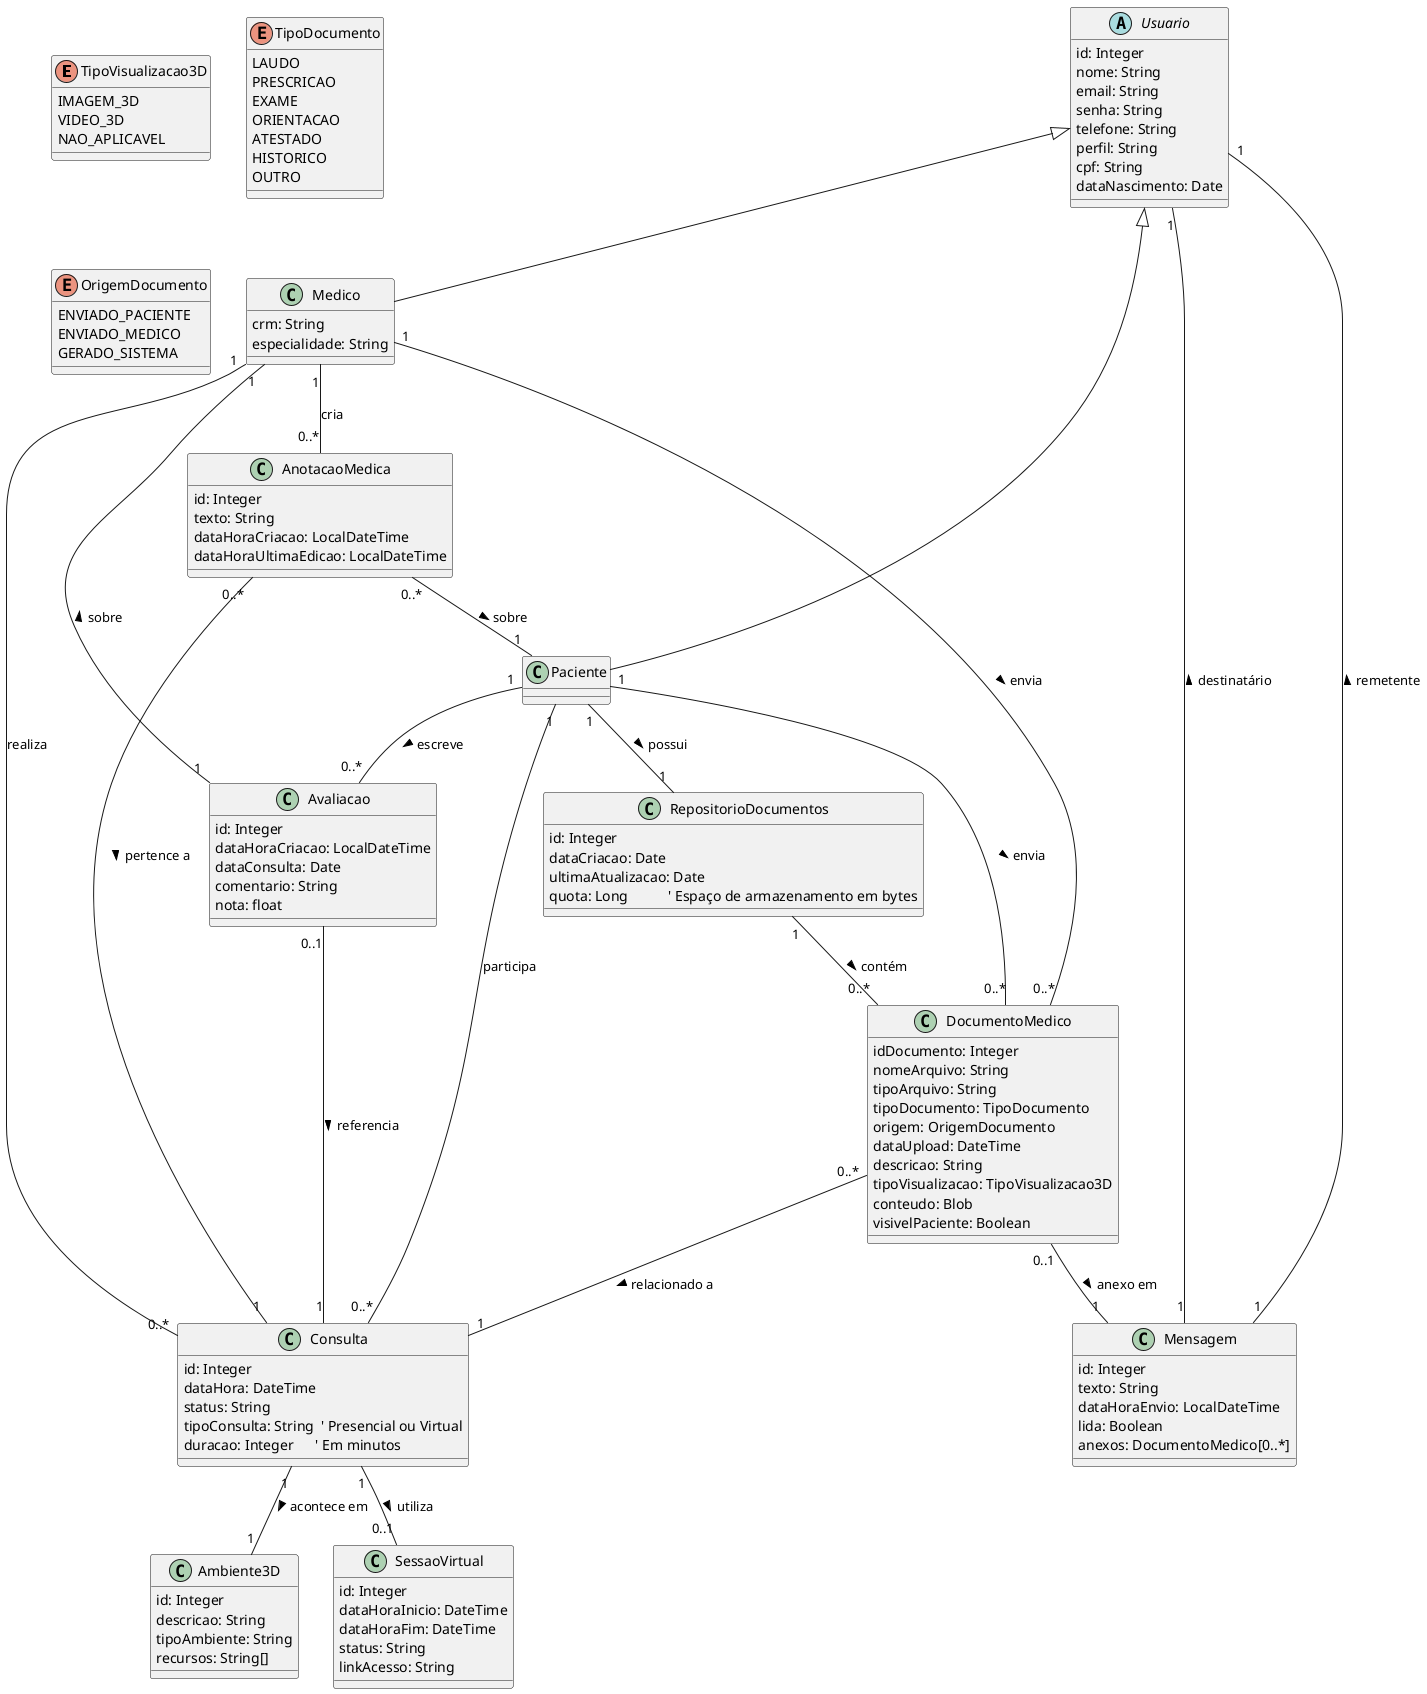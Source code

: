@startuml
' Modelo de domínio combinado (classes de análise - atributos e associações)

enum TipoVisualizacao3D {
    IMAGEM_3D
    VIDEO_3D
    NAO_APLICAVEL
}

enum TipoDocumento {
    LAUDO
    PRESCRICAO
    EXAME
    ORIENTACAO
    ATESTADO
    HISTORICO
    OUTRO
}

enum OrigemDocumento {
    ENVIADO_PACIENTE
    ENVIADO_MEDICO
    GERADO_SISTEMA
}

abstract class Usuario {
    id: Integer
    nome: String
    email: String
    senha: String
    telefone: String
    perfil: String
    cpf: String
    dataNascimento: Date 
}

class Medico {
    crm: String
    especialidade: String 
}

class Paciente { 
    ' Herda atributos de Usuario
}

class Consulta {
    id: Integer
    dataHora: DateTime
    status: String
    tipoConsulta: String  ' Presencial ou Virtual
    duracao: Integer      ' Em minutos
}

class DocumentoMedico {
    idDocumento: Integer
    nomeArquivo: String
    tipoArquivo: String
    tipoDocumento: TipoDocumento
    origem: OrigemDocumento
    dataUpload: DateTime
    descricao: String
    tipoVisualizacao: TipoVisualizacao3D
    conteudo: Blob
    visivelPaciente: Boolean
}

class RepositorioDocumentos {
    id: Integer
    dataCriacao: Date
    ultimaAtualizacao: Date
    quota: Long           ' Espaço de armazenamento em bytes
}

class Ambiente3D {
    id: Integer
    descricao: String
    tipoAmbiente: String
    recursos: String[]
}

class AnotacaoMedica {
    id: Integer
    texto: String
    dataHoraCriacao: LocalDateTime
    dataHoraUltimaEdicao: LocalDateTime
}

class Mensagem {
    id: Integer
    texto: String
    dataHoraEnvio: LocalDateTime
    lida: Boolean
    anexos: DocumentoMedico[0..*]
}

class SessaoVirtual {
    id: Integer
    dataHoraInicio: DateTime
    dataHoraFim: DateTime
    status: String
    linkAcesso: String
}

class Avaliacao {
    id: Integer
    dataHoraCriacao: LocalDateTime
    dataConsulta: Date
    comentario: String
    nota: float
}

Usuario <|-- Medico 
Usuario <|-- Paciente

Medico "1" -- "0..*" Consulta : realiza
Paciente "1" -- "0..*" Consulta : participa
Consulta "1" -- "1" Ambiente3D : acontece em >
Consulta "1" -- "0..1" SessaoVirtual : utiliza >

Paciente "1" -- "1" RepositorioDocumentos : possui >
RepositorioDocumentos "1" -- "0..*" DocumentoMedico : contém >

DocumentoMedico "0..*" -- "1" Consulta : relacionado a >
DocumentoMedico "0..1" -- "1" Mensagem : anexo em >

Medico "1" -- "0..*" DocumentoMedico : envia >
Paciente "1" -- "0..*" DocumentoMedico : envia >

Medico "1" -- "0..*" AnotacaoMedica : cria
AnotacaoMedica "0..*" -- "1" Consulta : pertence a >
AnotacaoMedica "0..*" -- "1" Paciente : sobre >

Mensagem "1" -- "1" Usuario : remetente >
Mensagem "1" -- "1" Usuario : destinatário >

Paciente "1" -- "0..*" Avaliacao : escreve >
Avaliacao "1" -- "1" Medico : sobre >
Avaliacao "0..1" -- "1" Consulta : referencia >
@enduml